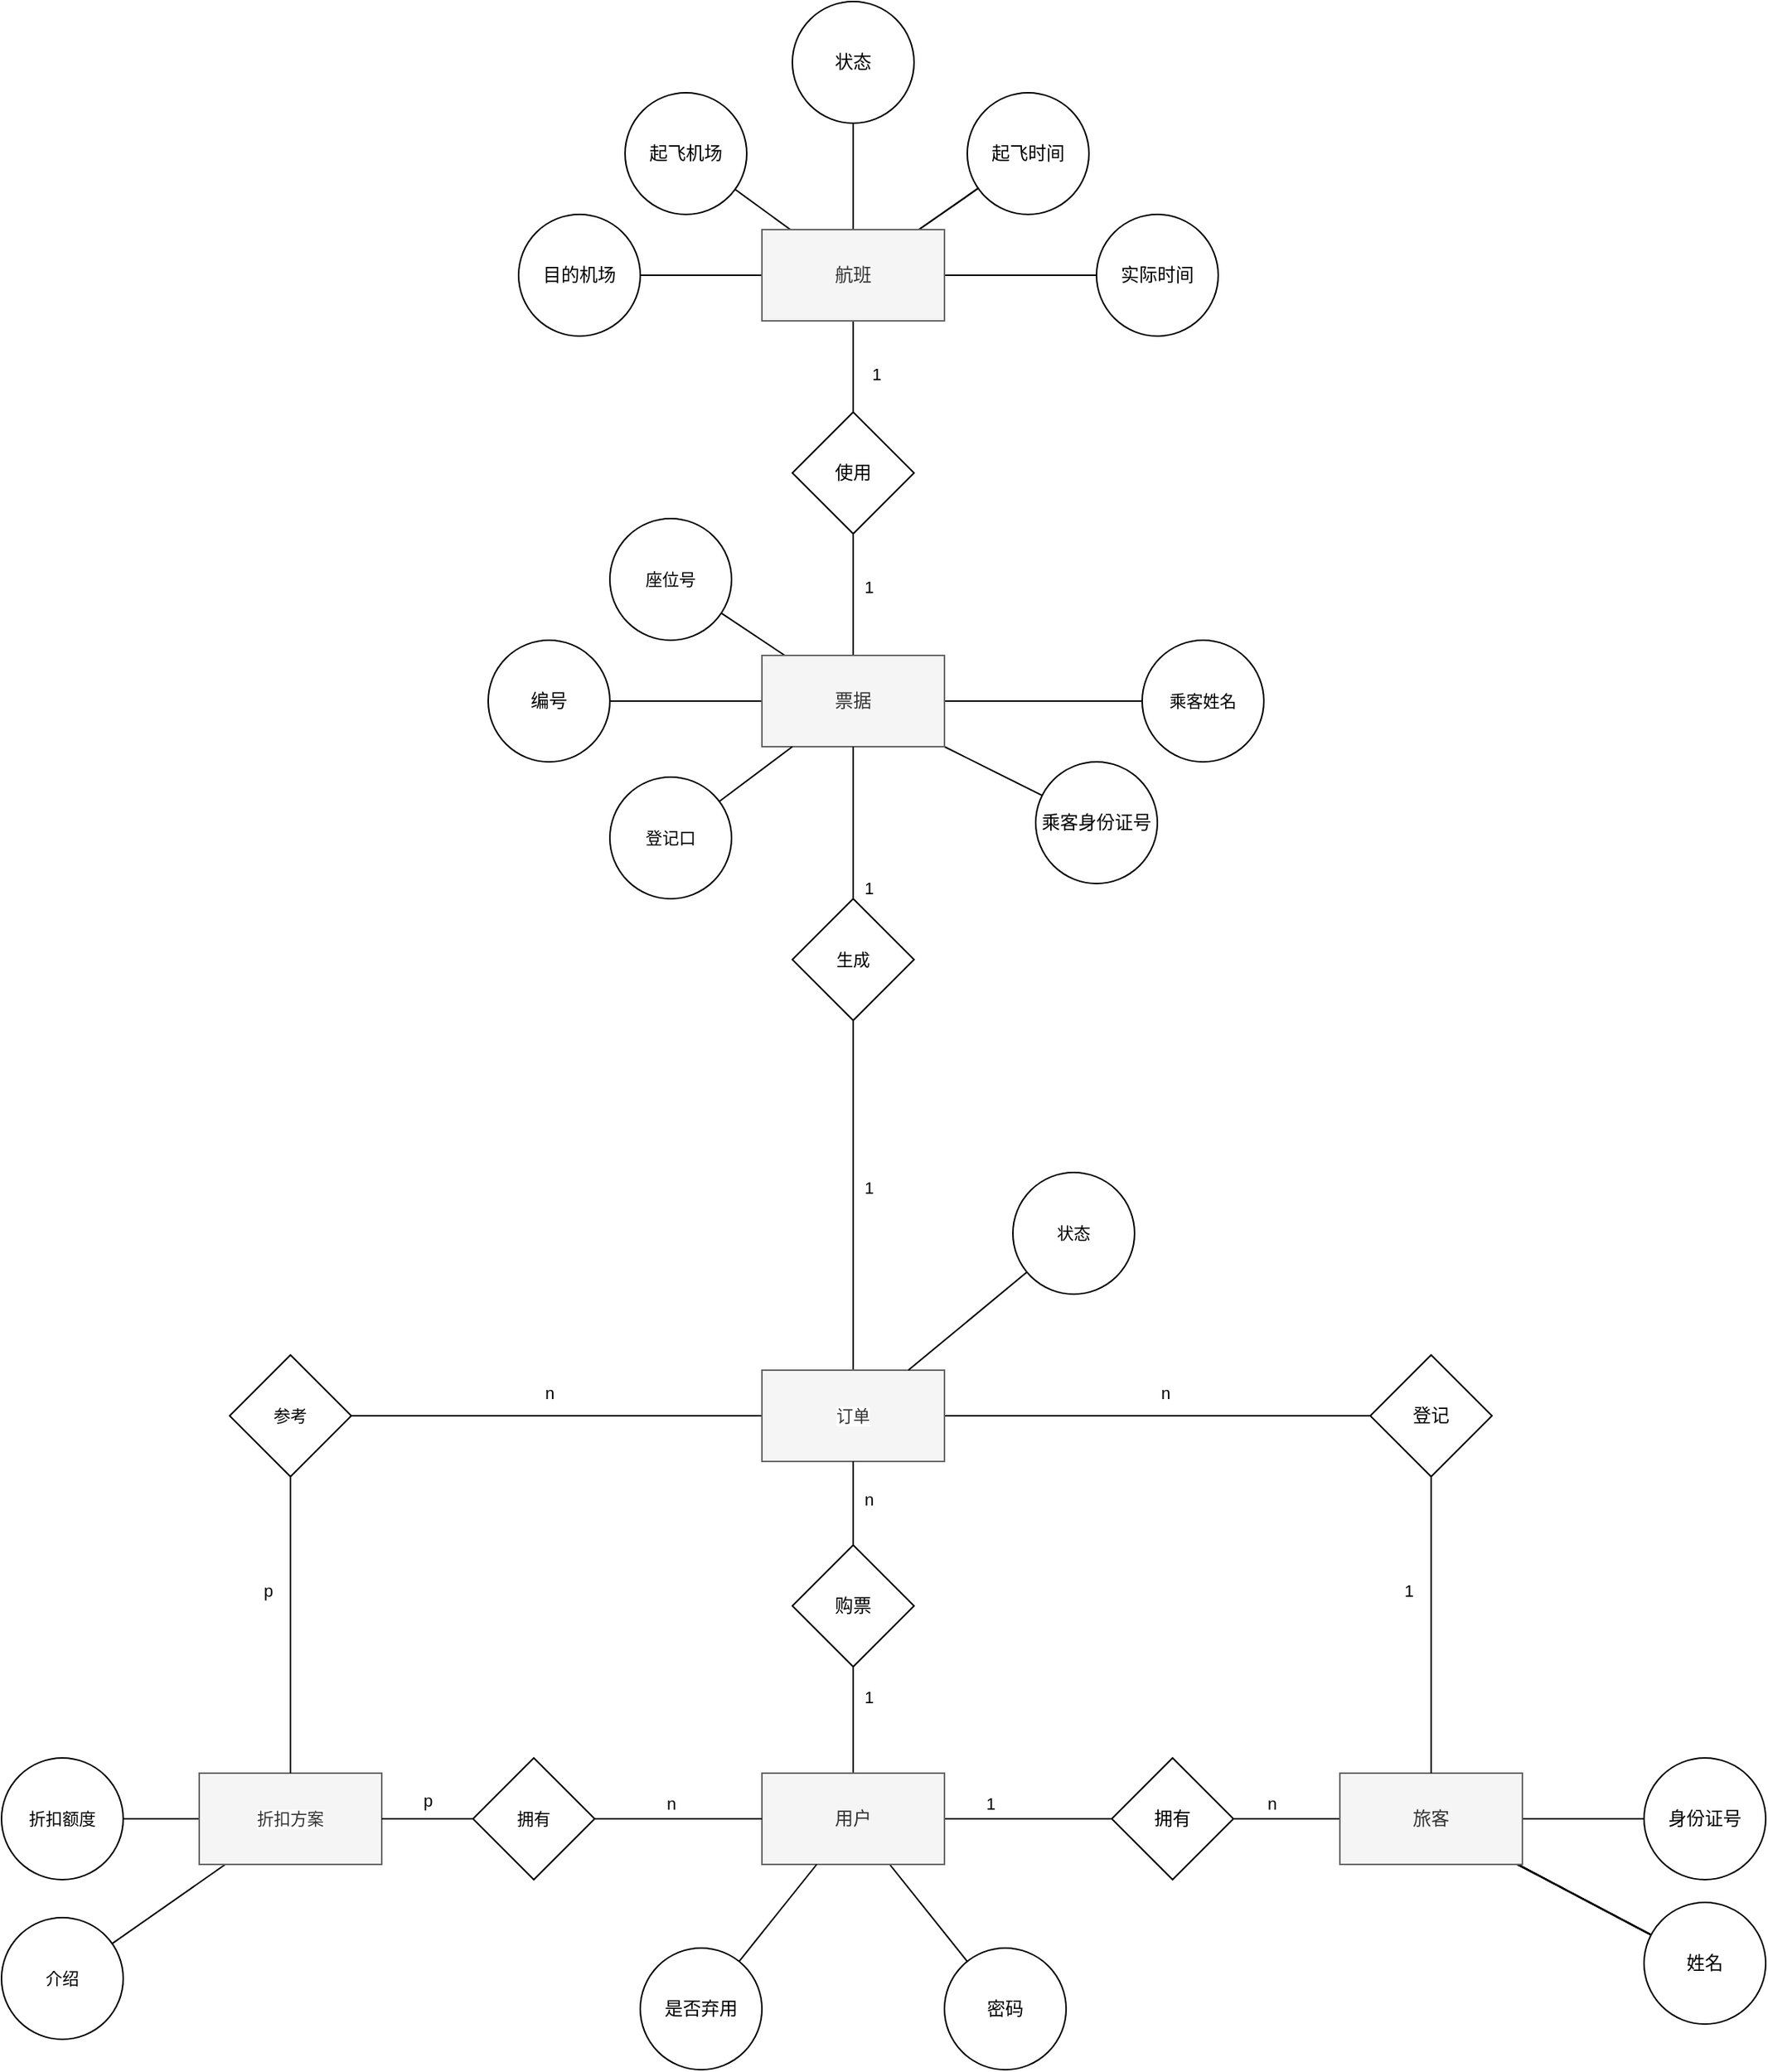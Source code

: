 <mxfile version="24.2.5" type="github">
  <diagram id="R2lEEEUBdFMjLlhIrx00" name="Page-1">
    <mxGraphModel dx="3807" dy="2695" grid="1" gridSize="10" guides="1" tooltips="1" connect="1" arrows="1" fold="1" page="0" pageScale="1" pageWidth="850" pageHeight="1100" math="0" shadow="0" extFonts="Permanent Marker^https://fonts.googleapis.com/css?family=Permanent+Marker">
      <root>
        <mxCell id="0" />
        <mxCell id="1" parent="0" />
        <mxCell id="EMNtuVY9JyOEjKlSQYAT-44" style="rounded=0;orthogonalLoop=1;jettySize=auto;html=1;strokeColor=default;endArrow=none;endFill=0;" edge="1" parent="1" source="EMNtuVY9JyOEjKlSQYAT-38" target="EMNtuVY9JyOEjKlSQYAT-42">
          <mxGeometry relative="1" as="geometry" />
        </mxCell>
        <mxCell id="EMNtuVY9JyOEjKlSQYAT-48" value="" style="rounded=0;orthogonalLoop=1;jettySize=auto;html=1;endArrow=none;endFill=0;" edge="1" parent="1" source="EMNtuVY9JyOEjKlSQYAT-38" target="EMNtuVY9JyOEjKlSQYAT-47">
          <mxGeometry relative="1" as="geometry" />
        </mxCell>
        <mxCell id="EMNtuVY9JyOEjKlSQYAT-130" value="" style="edgeStyle=none;rounded=0;orthogonalLoop=1;jettySize=auto;html=1;strokeColor=default;align=center;verticalAlign=middle;fontFamily=Helvetica;fontSize=11;fontColor=default;labelBackgroundColor=default;endArrow=none;endFill=0;" edge="1" parent="1" source="EMNtuVY9JyOEjKlSQYAT-38" target="EMNtuVY9JyOEjKlSQYAT-129">
          <mxGeometry relative="1" as="geometry" />
        </mxCell>
        <mxCell id="EMNtuVY9JyOEjKlSQYAT-38" value="用户" style="whiteSpace=wrap;html=1;fillColor=#f5f5f5;fontColor=#333333;strokeColor=#666666;" vertex="1" parent="1">
          <mxGeometry x="-310" y="185" width="120" height="60" as="geometry" />
        </mxCell>
        <mxCell id="EMNtuVY9JyOEjKlSQYAT-42" value="密码" style="ellipse;whiteSpace=wrap;html=1;" vertex="1" parent="1">
          <mxGeometry x="-190" y="300" width="80" height="80" as="geometry" />
        </mxCell>
        <mxCell id="EMNtuVY9JyOEjKlSQYAT-45" value="是否弃用" style="ellipse;whiteSpace=wrap;html=1;" vertex="1" parent="1">
          <mxGeometry x="-390" y="300" width="80" height="80" as="geometry" />
        </mxCell>
        <mxCell id="EMNtuVY9JyOEjKlSQYAT-46" style="rounded=0;orthogonalLoop=1;jettySize=auto;html=1;strokeColor=default;endArrow=none;endFill=0;" edge="1" target="EMNtuVY9JyOEjKlSQYAT-45" parent="1" source="EMNtuVY9JyOEjKlSQYAT-38">
          <mxGeometry relative="1" as="geometry">
            <mxPoint x="-250" y="304" as="sourcePoint" />
          </mxGeometry>
        </mxCell>
        <mxCell id="EMNtuVY9JyOEjKlSQYAT-52" value="" style="edgeStyle=none;rounded=0;orthogonalLoop=1;jettySize=auto;html=1;strokeColor=default;align=center;verticalAlign=middle;fontFamily=Helvetica;fontSize=11;fontColor=default;labelBackgroundColor=default;endArrow=none;endFill=0;" edge="1" parent="1" source="EMNtuVY9JyOEjKlSQYAT-47" target="EMNtuVY9JyOEjKlSQYAT-51">
          <mxGeometry relative="1" as="geometry" />
        </mxCell>
        <mxCell id="EMNtuVY9JyOEjKlSQYAT-47" value="&lt;div&gt;拥有&lt;/div&gt;" style="rhombus;whiteSpace=wrap;html=1;" vertex="1" parent="1">
          <mxGeometry x="-80" y="175" width="80" height="80" as="geometry" />
        </mxCell>
        <mxCell id="EMNtuVY9JyOEjKlSQYAT-57" value="" style="edgeStyle=none;rounded=0;orthogonalLoop=1;jettySize=auto;html=1;strokeColor=default;align=center;verticalAlign=middle;fontFamily=Helvetica;fontSize=11;fontColor=default;labelBackgroundColor=default;endArrow=none;endFill=0;" edge="1" parent="1" source="EMNtuVY9JyOEjKlSQYAT-51" target="EMNtuVY9JyOEjKlSQYAT-56">
          <mxGeometry relative="1" as="geometry" />
        </mxCell>
        <mxCell id="EMNtuVY9JyOEjKlSQYAT-59" value="" style="edgeStyle=none;rounded=0;orthogonalLoop=1;jettySize=auto;html=1;strokeColor=default;align=center;verticalAlign=middle;fontFamily=Helvetica;fontSize=11;fontColor=default;labelBackgroundColor=default;endArrow=none;endFill=0;" edge="1" parent="1" source="EMNtuVY9JyOEjKlSQYAT-51" target="EMNtuVY9JyOEjKlSQYAT-58">
          <mxGeometry relative="1" as="geometry" />
        </mxCell>
        <mxCell id="EMNtuVY9JyOEjKlSQYAT-61" value="" style="edgeStyle=none;rounded=0;orthogonalLoop=1;jettySize=auto;html=1;strokeColor=default;align=center;verticalAlign=middle;fontFamily=Helvetica;fontSize=11;fontColor=default;labelBackgroundColor=default;endArrow=none;endFill=0;" edge="1" parent="1" source="EMNtuVY9JyOEjKlSQYAT-51" target="EMNtuVY9JyOEjKlSQYAT-58">
          <mxGeometry relative="1" as="geometry" />
        </mxCell>
        <mxCell id="EMNtuVY9JyOEjKlSQYAT-62" value="" style="edgeStyle=none;rounded=0;orthogonalLoop=1;jettySize=auto;html=1;strokeColor=default;align=center;verticalAlign=middle;fontFamily=Helvetica;fontSize=11;fontColor=default;labelBackgroundColor=default;endArrow=none;endFill=0;" edge="1" parent="1" source="EMNtuVY9JyOEjKlSQYAT-51" target="EMNtuVY9JyOEjKlSQYAT-58">
          <mxGeometry relative="1" as="geometry" />
        </mxCell>
        <mxCell id="EMNtuVY9JyOEjKlSQYAT-63" value="" style="edgeStyle=none;rounded=0;orthogonalLoop=1;jettySize=auto;html=1;strokeColor=default;align=center;verticalAlign=middle;fontFamily=Helvetica;fontSize=11;fontColor=default;labelBackgroundColor=default;endArrow=none;endFill=0;" edge="1" parent="1" source="EMNtuVY9JyOEjKlSQYAT-51" target="EMNtuVY9JyOEjKlSQYAT-58">
          <mxGeometry relative="1" as="geometry" />
        </mxCell>
        <mxCell id="EMNtuVY9JyOEjKlSQYAT-64" value="" style="edgeStyle=none;rounded=0;orthogonalLoop=1;jettySize=auto;html=1;strokeColor=default;align=center;verticalAlign=middle;fontFamily=Helvetica;fontSize=11;fontColor=default;labelBackgroundColor=default;endArrow=none;endFill=0;" edge="1" parent="1" source="EMNtuVY9JyOEjKlSQYAT-51" target="EMNtuVY9JyOEjKlSQYAT-58">
          <mxGeometry relative="1" as="geometry" />
        </mxCell>
        <mxCell id="EMNtuVY9JyOEjKlSQYAT-65" value="" style="edgeStyle=none;rounded=0;orthogonalLoop=1;jettySize=auto;html=1;strokeColor=default;align=center;verticalAlign=middle;fontFamily=Helvetica;fontSize=11;fontColor=default;labelBackgroundColor=default;endArrow=none;endFill=0;" edge="1" parent="1" source="EMNtuVY9JyOEjKlSQYAT-51" target="EMNtuVY9JyOEjKlSQYAT-58">
          <mxGeometry relative="1" as="geometry" />
        </mxCell>
        <mxCell id="EMNtuVY9JyOEjKlSQYAT-66" value="" style="edgeStyle=none;rounded=0;orthogonalLoop=1;jettySize=auto;html=1;strokeColor=default;align=center;verticalAlign=middle;fontFamily=Helvetica;fontSize=11;fontColor=default;labelBackgroundColor=default;endArrow=none;endFill=0;" edge="1" parent="1" source="EMNtuVY9JyOEjKlSQYAT-51" target="EMNtuVY9JyOEjKlSQYAT-58">
          <mxGeometry relative="1" as="geometry" />
        </mxCell>
        <mxCell id="EMNtuVY9JyOEjKlSQYAT-51" value="旅客" style="whiteSpace=wrap;html=1;fillColor=#f5f5f5;fontColor=#333333;strokeColor=#666666;" vertex="1" parent="1">
          <mxGeometry x="70" y="185" width="120" height="60" as="geometry" />
        </mxCell>
        <mxCell id="EMNtuVY9JyOEjKlSQYAT-54" value="1" style="text;html=1;align=center;verticalAlign=middle;resizable=0;points=[];autosize=1;strokeColor=none;fillColor=none;fontFamily=Helvetica;fontSize=11;fontColor=default;labelBackgroundColor=default;" vertex="1" parent="1">
          <mxGeometry x="-175" y="190" width="30" height="30" as="geometry" />
        </mxCell>
        <mxCell id="EMNtuVY9JyOEjKlSQYAT-55" value="&lt;div&gt;n&lt;/div&gt;" style="text;html=1;align=center;verticalAlign=middle;resizable=0;points=[];autosize=1;strokeColor=none;fillColor=none;fontFamily=Helvetica;fontSize=11;fontColor=default;labelBackgroundColor=default;" vertex="1" parent="1">
          <mxGeometry x="10" y="190" width="30" height="30" as="geometry" />
        </mxCell>
        <mxCell id="EMNtuVY9JyOEjKlSQYAT-56" value="身份证号" style="ellipse;whiteSpace=wrap;html=1;" vertex="1" parent="1">
          <mxGeometry x="270" y="175" width="80" height="80" as="geometry" />
        </mxCell>
        <mxCell id="EMNtuVY9JyOEjKlSQYAT-58" value="姓名" style="ellipse;whiteSpace=wrap;html=1;" vertex="1" parent="1">
          <mxGeometry x="270" y="270" width="80" height="80" as="geometry" />
        </mxCell>
        <mxCell id="EMNtuVY9JyOEjKlSQYAT-122" value="" style="edgeStyle=none;rounded=0;orthogonalLoop=1;jettySize=auto;html=1;strokeColor=default;align=center;verticalAlign=middle;fontFamily=Helvetica;fontSize=11;fontColor=default;labelBackgroundColor=default;endArrow=none;endFill=0;" edge="1" parent="1" source="EMNtuVY9JyOEjKlSQYAT-126" target="EMNtuVY9JyOEjKlSQYAT-121">
          <mxGeometry relative="1" as="geometry">
            <mxPoint x="-210" y="-50" as="sourcePoint" />
          </mxGeometry>
        </mxCell>
        <mxCell id="EMNtuVY9JyOEjKlSQYAT-76" value="" style="edgeStyle=none;rounded=0;orthogonalLoop=1;jettySize=auto;html=1;strokeColor=default;align=center;verticalAlign=middle;fontFamily=Helvetica;fontSize=11;fontColor=default;labelBackgroundColor=default;endArrow=none;endFill=0;" edge="1" parent="1" source="EMNtuVY9JyOEjKlSQYAT-71" target="EMNtuVY9JyOEjKlSQYAT-75">
          <mxGeometry relative="1" as="geometry" />
        </mxCell>
        <mxCell id="EMNtuVY9JyOEjKlSQYAT-112" value="" style="edgeStyle=none;rounded=0;orthogonalLoop=1;jettySize=auto;html=1;strokeColor=default;align=center;verticalAlign=middle;fontFamily=Helvetica;fontSize=11;fontColor=default;labelBackgroundColor=default;endArrow=none;endFill=0;" edge="1" parent="1" source="EMNtuVY9JyOEjKlSQYAT-71" target="EMNtuVY9JyOEjKlSQYAT-111">
          <mxGeometry relative="1" as="geometry" />
        </mxCell>
        <mxCell id="EMNtuVY9JyOEjKlSQYAT-116" value="" style="edgeStyle=none;rounded=0;orthogonalLoop=1;jettySize=auto;html=1;strokeColor=default;align=center;verticalAlign=middle;fontFamily=Helvetica;fontSize=11;fontColor=default;labelBackgroundColor=default;endArrow=none;endFill=0;" edge="1" parent="1" source="EMNtuVY9JyOEjKlSQYAT-71" target="EMNtuVY9JyOEjKlSQYAT-115">
          <mxGeometry relative="1" as="geometry" />
        </mxCell>
        <mxCell id="EMNtuVY9JyOEjKlSQYAT-118" value="" style="edgeStyle=none;rounded=0;orthogonalLoop=1;jettySize=auto;html=1;strokeColor=default;align=center;verticalAlign=middle;fontFamily=Helvetica;fontSize=11;fontColor=default;labelBackgroundColor=default;endArrow=none;endFill=0;" edge="1" parent="1" source="EMNtuVY9JyOEjKlSQYAT-71" target="EMNtuVY9JyOEjKlSQYAT-117">
          <mxGeometry relative="1" as="geometry">
            <mxPoint x="-190" y="-461.25" as="sourcePoint" />
          </mxGeometry>
        </mxCell>
        <mxCell id="EMNtuVY9JyOEjKlSQYAT-120" value="" style="edgeStyle=none;rounded=0;orthogonalLoop=1;jettySize=auto;html=1;strokeColor=default;align=center;verticalAlign=middle;fontFamily=Helvetica;fontSize=11;fontColor=default;labelBackgroundColor=default;endArrow=none;endFill=0;" edge="1" parent="1" source="EMNtuVY9JyOEjKlSQYAT-71" target="EMNtuVY9JyOEjKlSQYAT-117">
          <mxGeometry relative="1" as="geometry" />
        </mxCell>
        <mxCell id="EMNtuVY9JyOEjKlSQYAT-125" value="" style="edgeStyle=none;rounded=0;orthogonalLoop=1;jettySize=auto;html=1;strokeColor=default;align=center;verticalAlign=middle;fontFamily=Helvetica;fontSize=11;fontColor=default;labelBackgroundColor=default;endArrow=none;endFill=0;" edge="1" parent="1" source="EMNtuVY9JyOEjKlSQYAT-71" target="EMNtuVY9JyOEjKlSQYAT-124">
          <mxGeometry relative="1" as="geometry" />
        </mxCell>
        <mxCell id="EMNtuVY9JyOEjKlSQYAT-71" value="票据" style="whiteSpace=wrap;html=1;fillColor=#f5f5f5;fontColor=#333333;strokeColor=#666666;" vertex="1" parent="1">
          <mxGeometry x="-310" y="-550" width="120" height="60" as="geometry" />
        </mxCell>
        <mxCell id="EMNtuVY9JyOEjKlSQYAT-78" value="" style="edgeStyle=none;rounded=0;orthogonalLoop=1;jettySize=auto;html=1;strokeColor=default;align=center;verticalAlign=middle;fontFamily=Helvetica;fontSize=11;fontColor=default;labelBackgroundColor=default;endArrow=none;endFill=0;" edge="1" parent="1" source="EMNtuVY9JyOEjKlSQYAT-75" target="EMNtuVY9JyOEjKlSQYAT-77">
          <mxGeometry relative="1" as="geometry" />
        </mxCell>
        <mxCell id="EMNtuVY9JyOEjKlSQYAT-75" value="使用" style="rhombus;whiteSpace=wrap;html=1;" vertex="1" parent="1">
          <mxGeometry x="-290" y="-710" width="80" height="80" as="geometry" />
        </mxCell>
        <mxCell id="EMNtuVY9JyOEjKlSQYAT-80" value="" style="edgeStyle=none;rounded=0;orthogonalLoop=1;jettySize=auto;html=1;strokeColor=default;align=center;verticalAlign=middle;fontFamily=Helvetica;fontSize=11;fontColor=default;labelBackgroundColor=default;endArrow=none;endFill=0;" edge="1" parent="1" source="EMNtuVY9JyOEjKlSQYAT-77" target="EMNtuVY9JyOEjKlSQYAT-79">
          <mxGeometry relative="1" as="geometry" />
        </mxCell>
        <mxCell id="EMNtuVY9JyOEjKlSQYAT-81" value="" style="edgeStyle=none;rounded=0;orthogonalLoop=1;jettySize=auto;html=1;strokeColor=default;align=center;verticalAlign=middle;fontFamily=Helvetica;fontSize=11;fontColor=default;labelBackgroundColor=default;endArrow=none;endFill=0;" edge="1" parent="1" source="EMNtuVY9JyOEjKlSQYAT-77" target="EMNtuVY9JyOEjKlSQYAT-79">
          <mxGeometry relative="1" as="geometry" />
        </mxCell>
        <mxCell id="EMNtuVY9JyOEjKlSQYAT-83" value="" style="edgeStyle=none;rounded=0;orthogonalLoop=1;jettySize=auto;html=1;strokeColor=default;align=center;verticalAlign=middle;fontFamily=Helvetica;fontSize=11;fontColor=default;labelBackgroundColor=default;endArrow=none;endFill=0;" edge="1" parent="1" source="EMNtuVY9JyOEjKlSQYAT-77" target="EMNtuVY9JyOEjKlSQYAT-82">
          <mxGeometry relative="1" as="geometry" />
        </mxCell>
        <mxCell id="EMNtuVY9JyOEjKlSQYAT-85" value="" style="edgeStyle=none;rounded=0;orthogonalLoop=1;jettySize=auto;html=1;strokeColor=default;align=center;verticalAlign=middle;fontFamily=Helvetica;fontSize=11;fontColor=default;labelBackgroundColor=default;endArrow=none;endFill=0;" edge="1" parent="1" source="EMNtuVY9JyOEjKlSQYAT-77" target="EMNtuVY9JyOEjKlSQYAT-84">
          <mxGeometry relative="1" as="geometry" />
        </mxCell>
        <mxCell id="EMNtuVY9JyOEjKlSQYAT-87" value="" style="edgeStyle=none;rounded=0;orthogonalLoop=1;jettySize=auto;html=1;strokeColor=default;align=center;verticalAlign=middle;fontFamily=Helvetica;fontSize=11;fontColor=default;labelBackgroundColor=default;endArrow=none;endFill=0;" edge="1" parent="1" source="EMNtuVY9JyOEjKlSQYAT-77" target="EMNtuVY9JyOEjKlSQYAT-86">
          <mxGeometry relative="1" as="geometry" />
        </mxCell>
        <mxCell id="EMNtuVY9JyOEjKlSQYAT-91" value="" style="edgeStyle=none;rounded=0;orthogonalLoop=1;jettySize=auto;html=1;strokeColor=default;align=center;verticalAlign=middle;fontFamily=Helvetica;fontSize=11;fontColor=default;labelBackgroundColor=default;endArrow=none;endFill=0;" edge="1" parent="1" source="EMNtuVY9JyOEjKlSQYAT-77" target="EMNtuVY9JyOEjKlSQYAT-90">
          <mxGeometry relative="1" as="geometry" />
        </mxCell>
        <mxCell id="EMNtuVY9JyOEjKlSQYAT-77" value="航班" style="whiteSpace=wrap;html=1;fillColor=#f5f5f5;fontColor=#333333;strokeColor=#666666;gradientColor=none;" vertex="1" parent="1">
          <mxGeometry x="-310" y="-830" width="120" height="60" as="geometry" />
        </mxCell>
        <mxCell id="EMNtuVY9JyOEjKlSQYAT-79" value="起飞时间" style="ellipse;whiteSpace=wrap;html=1;" vertex="1" parent="1">
          <mxGeometry x="-175" y="-920" width="80" height="80" as="geometry" />
        </mxCell>
        <mxCell id="EMNtuVY9JyOEjKlSQYAT-82" value="起飞机场" style="ellipse;whiteSpace=wrap;html=1;" vertex="1" parent="1">
          <mxGeometry x="-400" y="-920" width="80" height="80" as="geometry" />
        </mxCell>
        <mxCell id="EMNtuVY9JyOEjKlSQYAT-84" value="目的机场" style="ellipse;whiteSpace=wrap;html=1;" vertex="1" parent="1">
          <mxGeometry x="-470" y="-840" width="80" height="80" as="geometry" />
        </mxCell>
        <mxCell id="EMNtuVY9JyOEjKlSQYAT-86" value="实际时间" style="ellipse;whiteSpace=wrap;html=1;" vertex="1" parent="1">
          <mxGeometry x="-90" y="-840" width="80" height="80" as="geometry" />
        </mxCell>
        <mxCell id="EMNtuVY9JyOEjKlSQYAT-88" value="1" style="text;html=1;align=center;verticalAlign=middle;resizable=0;points=[];autosize=1;strokeColor=none;fillColor=none;fontFamily=Helvetica;fontSize=11;fontColor=default;labelBackgroundColor=default;" vertex="1" parent="1">
          <mxGeometry x="-255" y="-610" width="30" height="30" as="geometry" />
        </mxCell>
        <mxCell id="EMNtuVY9JyOEjKlSQYAT-89" value="1" style="text;html=1;align=center;verticalAlign=middle;resizable=0;points=[];autosize=1;strokeColor=none;fillColor=none;fontFamily=Helvetica;fontSize=11;fontColor=default;labelBackgroundColor=default;" vertex="1" parent="1">
          <mxGeometry x="-250" y="-750" width="30" height="30" as="geometry" />
        </mxCell>
        <mxCell id="EMNtuVY9JyOEjKlSQYAT-90" value="状态" style="ellipse;whiteSpace=wrap;html=1;" vertex="1" parent="1">
          <mxGeometry x="-290" y="-980" width="80" height="80" as="geometry" />
        </mxCell>
        <mxCell id="EMNtuVY9JyOEjKlSQYAT-164" value="" style="edgeStyle=none;rounded=0;orthogonalLoop=1;jettySize=auto;html=1;strokeColor=default;align=center;verticalAlign=middle;fontFamily=Helvetica;fontSize=11;fontColor=default;labelBackgroundColor=default;endArrow=none;endFill=0;" edge="1" parent="1" source="EMNtuVY9JyOEjKlSQYAT-100" target="EMNtuVY9JyOEjKlSQYAT-163">
          <mxGeometry relative="1" as="geometry" />
        </mxCell>
        <mxCell id="EMNtuVY9JyOEjKlSQYAT-168" value="" style="edgeStyle=none;rounded=0;orthogonalLoop=1;jettySize=auto;html=1;strokeColor=default;align=center;verticalAlign=middle;fontFamily=Helvetica;fontSize=11;fontColor=default;labelBackgroundColor=default;endArrow=none;endFill=0;" edge="1" parent="1" source="EMNtuVY9JyOEjKlSQYAT-100" target="EMNtuVY9JyOEjKlSQYAT-167">
          <mxGeometry relative="1" as="geometry" />
        </mxCell>
        <mxCell id="EMNtuVY9JyOEjKlSQYAT-100" value="折扣方案" style="rounded=0;whiteSpace=wrap;html=1;fontFamily=Helvetica;fontSize=11;fontColor=#333333;labelBackgroundColor=default;fillColor=#f5f5f5;strokeColor=#666666;" vertex="1" parent="1">
          <mxGeometry x="-680" y="185" width="120" height="60" as="geometry" />
        </mxCell>
        <mxCell id="EMNtuVY9JyOEjKlSQYAT-102" style="edgeStyle=none;rounded=0;orthogonalLoop=1;jettySize=auto;html=1;strokeColor=default;align=center;verticalAlign=middle;fontFamily=Helvetica;fontSize=11;fontColor=default;labelBackgroundColor=default;endArrow=none;endFill=0;" edge="1" parent="1" source="EMNtuVY9JyOEjKlSQYAT-101" target="EMNtuVY9JyOEjKlSQYAT-71">
          <mxGeometry relative="1" as="geometry" />
        </mxCell>
        <mxCell id="EMNtuVY9JyOEjKlSQYAT-101" value="登记口" style="ellipse;whiteSpace=wrap;html=1;fontFamily=Helvetica;fontSize=11;fontColor=default;labelBackgroundColor=default;" vertex="1" parent="1">
          <mxGeometry x="-410" y="-470" width="80" height="80" as="geometry" />
        </mxCell>
        <mxCell id="EMNtuVY9JyOEjKlSQYAT-133" style="edgeStyle=none;rounded=0;orthogonalLoop=1;jettySize=auto;html=1;strokeColor=default;align=center;verticalAlign=middle;fontFamily=Helvetica;fontSize=11;fontColor=default;labelBackgroundColor=default;endArrow=none;endFill=0;" edge="1" parent="1" source="EMNtuVY9JyOEjKlSQYAT-109" target="EMNtuVY9JyOEjKlSQYAT-100">
          <mxGeometry relative="1" as="geometry" />
        </mxCell>
        <mxCell id="EMNtuVY9JyOEjKlSQYAT-109" value="参考" style="rhombus;whiteSpace=wrap;html=1;fontSize=11;rounded=0;labelBackgroundColor=default;" vertex="1" parent="1">
          <mxGeometry x="-660" y="-90" width="80" height="80" as="geometry" />
        </mxCell>
        <mxCell id="EMNtuVY9JyOEjKlSQYAT-111" value="编号" style="ellipse;whiteSpace=wrap;html=1;" vertex="1" parent="1">
          <mxGeometry x="-490" y="-560" width="80" height="80" as="geometry" />
        </mxCell>
        <mxCell id="EMNtuVY9JyOEjKlSQYAT-115" value="座位号" style="ellipse;whiteSpace=wrap;html=1;fontFamily=Helvetica;fontSize=11;fontColor=default;labelBackgroundColor=default;" vertex="1" parent="1">
          <mxGeometry x="-410" y="-640" width="80" height="80" as="geometry" />
        </mxCell>
        <mxCell id="EMNtuVY9JyOEjKlSQYAT-117" value="乘客姓名" style="ellipse;whiteSpace=wrap;html=1;fontFamily=Helvetica;fontSize=11;fontColor=default;labelBackgroundColor=default;" vertex="1" parent="1">
          <mxGeometry x="-60" y="-560" width="80" height="80" as="geometry" />
        </mxCell>
        <mxCell id="EMNtuVY9JyOEjKlSQYAT-134" style="edgeStyle=none;rounded=0;orthogonalLoop=1;jettySize=auto;html=1;strokeColor=default;align=center;verticalAlign=middle;fontFamily=Helvetica;fontSize=11;fontColor=default;labelBackgroundColor=default;endArrow=none;endFill=0;" edge="1" parent="1" source="EMNtuVY9JyOEjKlSQYAT-121" target="EMNtuVY9JyOEjKlSQYAT-51">
          <mxGeometry relative="1" as="geometry" />
        </mxCell>
        <mxCell id="EMNtuVY9JyOEjKlSQYAT-121" value="登记" style="rhombus;whiteSpace=wrap;html=1;" vertex="1" parent="1">
          <mxGeometry x="90" y="-90" width="80" height="80" as="geometry" />
        </mxCell>
        <mxCell id="EMNtuVY9JyOEjKlSQYAT-124" value="乘客身份证号" style="ellipse;whiteSpace=wrap;html=1;" vertex="1" parent="1">
          <mxGeometry x="-130" y="-480" width="80" height="80" as="geometry" />
        </mxCell>
        <mxCell id="EMNtuVY9JyOEjKlSQYAT-132" style="edgeStyle=none;rounded=0;orthogonalLoop=1;jettySize=auto;html=1;strokeColor=default;align=center;verticalAlign=middle;fontFamily=Helvetica;fontSize=11;fontColor=default;labelBackgroundColor=default;endArrow=none;endFill=0;" edge="1" parent="1" source="EMNtuVY9JyOEjKlSQYAT-126" target="EMNtuVY9JyOEjKlSQYAT-109">
          <mxGeometry relative="1" as="geometry" />
        </mxCell>
        <mxCell id="EMNtuVY9JyOEjKlSQYAT-139" value="" style="edgeStyle=none;rounded=0;orthogonalLoop=1;jettySize=auto;html=1;strokeColor=default;align=center;verticalAlign=middle;fontFamily=Helvetica;fontSize=11;fontColor=default;labelBackgroundColor=default;endArrow=none;endFill=0;" edge="1" parent="1" source="EMNtuVY9JyOEjKlSQYAT-126" target="EMNtuVY9JyOEjKlSQYAT-138">
          <mxGeometry relative="1" as="geometry" />
        </mxCell>
        <mxCell id="EMNtuVY9JyOEjKlSQYAT-126" value="订单" style="rounded=0;whiteSpace=wrap;html=1;fontFamily=Helvetica;fontSize=11;fontColor=#333333;labelBackgroundColor=default;fillColor=#f5f5f5;strokeColor=#666666;" vertex="1" parent="1">
          <mxGeometry x="-310" y="-80" width="120" height="60" as="geometry" />
        </mxCell>
        <mxCell id="EMNtuVY9JyOEjKlSQYAT-131" style="edgeStyle=none;rounded=0;orthogonalLoop=1;jettySize=auto;html=1;strokeColor=default;align=center;verticalAlign=middle;fontFamily=Helvetica;fontSize=11;fontColor=default;labelBackgroundColor=default;endArrow=none;endFill=0;" edge="1" parent="1" source="EMNtuVY9JyOEjKlSQYAT-129" target="EMNtuVY9JyOEjKlSQYAT-126">
          <mxGeometry relative="1" as="geometry" />
        </mxCell>
        <mxCell id="EMNtuVY9JyOEjKlSQYAT-129" value="购票" style="rhombus;whiteSpace=wrap;html=1;" vertex="1" parent="1">
          <mxGeometry x="-290" y="35" width="80" height="80" as="geometry" />
        </mxCell>
        <mxCell id="EMNtuVY9JyOEjKlSQYAT-135" value="n" style="text;html=1;align=center;verticalAlign=middle;resizable=0;points=[];autosize=1;strokeColor=none;fillColor=none;fontFamily=Helvetica;fontSize=11;fontColor=default;labelBackgroundColor=default;" vertex="1" parent="1">
          <mxGeometry x="-60" y="-80" width="30" height="30" as="geometry" />
        </mxCell>
        <mxCell id="EMNtuVY9JyOEjKlSQYAT-136" value="1" style="text;html=1;align=center;verticalAlign=middle;resizable=0;points=[];autosize=1;strokeColor=none;fillColor=none;fontFamily=Helvetica;fontSize=11;fontColor=default;labelBackgroundColor=default;" vertex="1" parent="1">
          <mxGeometry x="100" y="50" width="30" height="30" as="geometry" />
        </mxCell>
        <mxCell id="EMNtuVY9JyOEjKlSQYAT-140" style="edgeStyle=none;rounded=0;orthogonalLoop=1;jettySize=auto;html=1;strokeColor=default;align=center;verticalAlign=middle;fontFamily=Helvetica;fontSize=11;fontColor=default;labelBackgroundColor=default;endArrow=none;endFill=0;" edge="1" parent="1" source="EMNtuVY9JyOEjKlSQYAT-138" target="EMNtuVY9JyOEjKlSQYAT-71">
          <mxGeometry relative="1" as="geometry">
            <mxPoint x="-250" y="-390" as="sourcePoint" />
          </mxGeometry>
        </mxCell>
        <mxCell id="EMNtuVY9JyOEjKlSQYAT-138" value="生成" style="rhombus;whiteSpace=wrap;html=1;fontSize=11;rounded=0;labelBackgroundColor=default;" vertex="1" parent="1">
          <mxGeometry x="-290" y="-390" width="80" height="80" as="geometry" />
        </mxCell>
        <mxCell id="EMNtuVY9JyOEjKlSQYAT-141" value="1" style="text;html=1;align=center;verticalAlign=middle;resizable=0;points=[];autosize=1;strokeColor=none;fillColor=none;fontFamily=Helvetica;fontSize=11;fontColor=default;labelBackgroundColor=default;" vertex="1" parent="1">
          <mxGeometry x="-255" y="-215" width="30" height="30" as="geometry" />
        </mxCell>
        <mxCell id="EMNtuVY9JyOEjKlSQYAT-142" value="1" style="text;html=1;align=center;verticalAlign=middle;resizable=0;points=[];autosize=1;strokeColor=none;fillColor=none;fontFamily=Helvetica;fontSize=11;fontColor=default;labelBackgroundColor=default;" vertex="1" parent="1">
          <mxGeometry x="-255" y="-412" width="30" height="30" as="geometry" />
        </mxCell>
        <mxCell id="EMNtuVY9JyOEjKlSQYAT-152" style="edgeStyle=none;rounded=0;orthogonalLoop=1;jettySize=auto;html=1;strokeColor=default;align=center;verticalAlign=middle;fontFamily=Helvetica;fontSize=11;fontColor=default;labelBackgroundColor=default;endArrow=none;endFill=0;" edge="1" parent="1" source="EMNtuVY9JyOEjKlSQYAT-151" target="EMNtuVY9JyOEjKlSQYAT-126">
          <mxGeometry relative="1" as="geometry" />
        </mxCell>
        <mxCell id="EMNtuVY9JyOEjKlSQYAT-151" value="状态" style="ellipse;whiteSpace=wrap;html=1;aspect=fixed;fontFamily=Helvetica;fontSize=11;fontColor=default;labelBackgroundColor=default;" vertex="1" parent="1">
          <mxGeometry x="-145" y="-210" width="80" height="80" as="geometry" />
        </mxCell>
        <mxCell id="EMNtuVY9JyOEjKlSQYAT-153" value="n" style="text;html=1;align=center;verticalAlign=middle;resizable=0;points=[];autosize=1;strokeColor=none;fillColor=none;fontFamily=Helvetica;fontSize=11;fontColor=default;labelBackgroundColor=default;" vertex="1" parent="1">
          <mxGeometry x="-465" y="-80" width="30" height="30" as="geometry" />
        </mxCell>
        <mxCell id="EMNtuVY9JyOEjKlSQYAT-155" value="1" style="text;html=1;align=center;verticalAlign=middle;resizable=0;points=[];autosize=1;strokeColor=none;fillColor=none;fontFamily=Helvetica;fontSize=11;fontColor=default;labelBackgroundColor=default;" vertex="1" parent="1">
          <mxGeometry x="-255" y="120" width="30" height="30" as="geometry" />
        </mxCell>
        <mxCell id="EMNtuVY9JyOEjKlSQYAT-156" value="n" style="text;html=1;align=center;verticalAlign=middle;resizable=0;points=[];autosize=1;strokeColor=none;fillColor=none;fontFamily=Helvetica;fontSize=11;fontColor=default;labelBackgroundColor=default;" vertex="1" parent="1">
          <mxGeometry x="-255" y="-10" width="30" height="30" as="geometry" />
        </mxCell>
        <mxCell id="EMNtuVY9JyOEjKlSQYAT-161" style="edgeStyle=none;rounded=0;orthogonalLoop=1;jettySize=auto;html=1;strokeColor=default;align=center;verticalAlign=middle;fontFamily=Helvetica;fontSize=11;fontColor=default;labelBackgroundColor=default;endArrow=none;endFill=0;" edge="1" parent="1" source="EMNtuVY9JyOEjKlSQYAT-160" target="EMNtuVY9JyOEjKlSQYAT-38">
          <mxGeometry relative="1" as="geometry" />
        </mxCell>
        <mxCell id="EMNtuVY9JyOEjKlSQYAT-162" style="edgeStyle=none;rounded=0;orthogonalLoop=1;jettySize=auto;html=1;strokeColor=default;align=center;verticalAlign=middle;fontFamily=Helvetica;fontSize=11;fontColor=default;labelBackgroundColor=default;endArrow=none;endFill=0;" edge="1" parent="1" source="EMNtuVY9JyOEjKlSQYAT-160" target="EMNtuVY9JyOEjKlSQYAT-100">
          <mxGeometry relative="1" as="geometry" />
        </mxCell>
        <mxCell id="EMNtuVY9JyOEjKlSQYAT-160" value="拥有" style="rhombus;whiteSpace=wrap;html=1;fontSize=11;rounded=0;labelBackgroundColor=default;" vertex="1" parent="1">
          <mxGeometry x="-500" y="175" width="80" height="80" as="geometry" />
        </mxCell>
        <mxCell id="EMNtuVY9JyOEjKlSQYAT-163" value="折扣额度" style="ellipse;whiteSpace=wrap;html=1;fontSize=11;rounded=0;labelBackgroundColor=default;" vertex="1" parent="1">
          <mxGeometry x="-810" y="175" width="80" height="80" as="geometry" />
        </mxCell>
        <mxCell id="EMNtuVY9JyOEjKlSQYAT-165" value="n" style="text;html=1;align=center;verticalAlign=middle;resizable=0;points=[];autosize=1;strokeColor=none;fillColor=none;fontFamily=Helvetica;fontSize=11;fontColor=default;labelBackgroundColor=default;" vertex="1" parent="1">
          <mxGeometry x="-385" y="190" width="30" height="30" as="geometry" />
        </mxCell>
        <mxCell id="EMNtuVY9JyOEjKlSQYAT-166" value="p" style="text;html=1;align=center;verticalAlign=middle;resizable=0;points=[];autosize=1;strokeColor=none;fillColor=none;fontFamily=Helvetica;fontSize=11;fontColor=default;labelBackgroundColor=default;" vertex="1" parent="1">
          <mxGeometry x="-650" y="50" width="30" height="30" as="geometry" />
        </mxCell>
        <mxCell id="EMNtuVY9JyOEjKlSQYAT-167" value="介绍" style="ellipse;whiteSpace=wrap;html=1;fontSize=11;rounded=0;labelBackgroundColor=default;" vertex="1" parent="1">
          <mxGeometry x="-810" y="280" width="80" height="80" as="geometry" />
        </mxCell>
        <mxCell id="EMNtuVY9JyOEjKlSQYAT-169" value="p" style="text;html=1;align=center;verticalAlign=middle;resizable=0;points=[];autosize=1;strokeColor=none;fillColor=none;fontFamily=Helvetica;fontSize=11;fontColor=default;labelBackgroundColor=default;" vertex="1" parent="1">
          <mxGeometry x="-545" y="188" width="30" height="30" as="geometry" />
        </mxCell>
      </root>
    </mxGraphModel>
  </diagram>
</mxfile>
